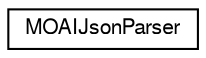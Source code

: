 digraph G
{
  edge [fontname="FreeSans",fontsize="10",labelfontname="FreeSans",labelfontsize="10"];
  node [fontname="FreeSans",fontsize="10",shape=record];
  rankdir=LR;
  Node1 [label="MOAIJsonParser",height=0.2,width=0.4,color="black", fillcolor="white", style="filled",URL="$class_m_o_a_i_json_parser.html",tooltip="Converts between Lua and JSON."];
}
